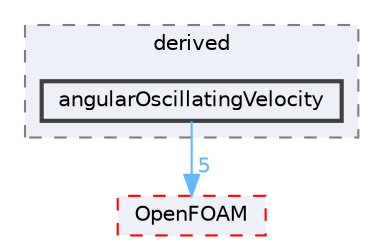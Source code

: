 digraph "src/fvMotionSolver/pointPatchFields/derived/angularOscillatingVelocity"
{
 // LATEX_PDF_SIZE
  bgcolor="transparent";
  edge [fontname=Helvetica,fontsize=10,labelfontname=Helvetica,labelfontsize=10];
  node [fontname=Helvetica,fontsize=10,shape=box,height=0.2,width=0.4];
  compound=true
  subgraph clusterdir_afe439a792340c5c5371397d2612bb80 {
    graph [ bgcolor="#edf0f7", pencolor="grey50", label="derived", fontname=Helvetica,fontsize=10 style="filled,dashed", URL="dir_afe439a792340c5c5371397d2612bb80.html",tooltip=""]
  dir_05d3dfd04b5b974534fc3e2fcd9d1595 [label="angularOscillatingVelocity", fillcolor="#edf0f7", color="grey25", style="filled,bold", URL="dir_05d3dfd04b5b974534fc3e2fcd9d1595.html",tooltip=""];
  }
  dir_c5473ff19b20e6ec4dfe5c310b3778a8 [label="OpenFOAM", fillcolor="#edf0f7", color="red", style="filled,dashed", URL="dir_c5473ff19b20e6ec4dfe5c310b3778a8.html",tooltip=""];
  dir_05d3dfd04b5b974534fc3e2fcd9d1595->dir_c5473ff19b20e6ec4dfe5c310b3778a8 [headlabel="5", labeldistance=1.5 headhref="dir_000106_002695.html" href="dir_000106_002695.html" color="steelblue1" fontcolor="steelblue1"];
}
